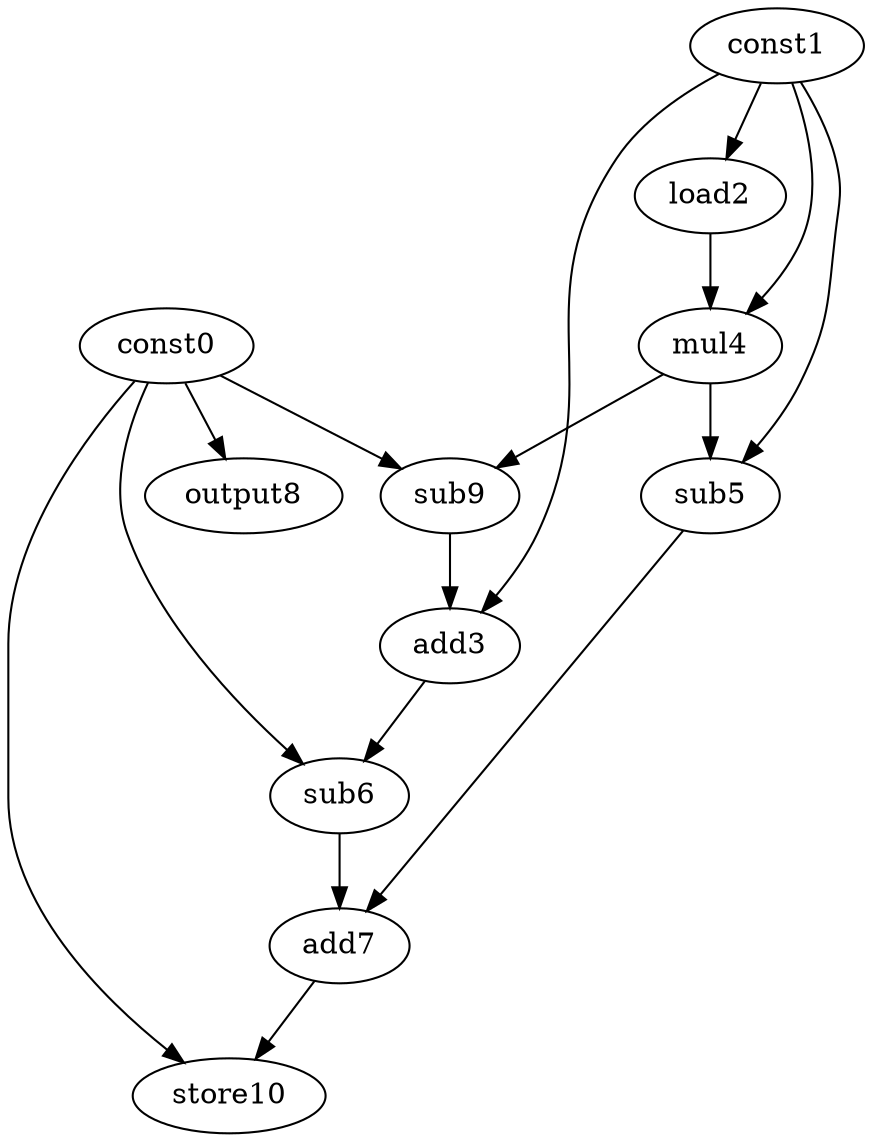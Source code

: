 digraph G { 
const0[opcode=const]; 
const1[opcode=const]; 
load2[opcode=load]; 
add3[opcode=add]; 
mul4[opcode=mul]; 
sub5[opcode=sub]; 
sub6[opcode=sub]; 
add7[opcode=add]; 
output8[opcode=output]; 
sub9[opcode=sub]; 
store10[opcode=store]; 
const1->load2[operand=0];
const0->output8[operand=0];
const1->mul4[operand=0];
load2->mul4[operand=1];
const1->sub5[operand=0];
mul4->sub5[operand=1];
const0->sub9[operand=0];
mul4->sub9[operand=1];
const1->add3[operand=0];
sub9->add3[operand=1];
const0->sub6[operand=0];
add3->sub6[operand=1];
sub5->add7[operand=0];
sub6->add7[operand=1];
const0->store10[operand=0];
add7->store10[operand=1];
}
